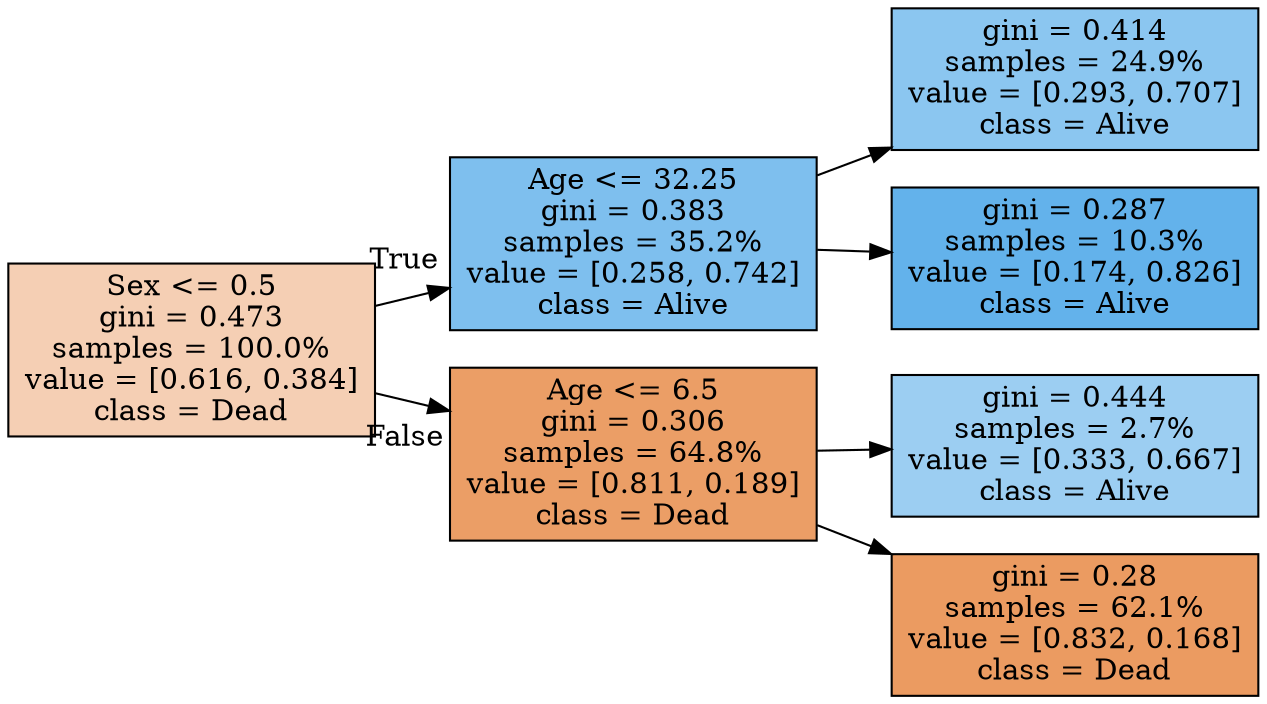 digraph Tree {
node [shape=box, style="filled", color="black"] ;
rankdir=LR ;
0 [label="Sex <= 0.5\ngini = 0.473\nsamples = 100.0%\nvalue = [0.616, 0.384]\nclass = Dead", fillcolor="#e5813960"] ;
1 [label="Age <= 32.25\ngini = 0.383\nsamples = 35.2%\nvalue = [0.258, 0.742]\nclass = Alive", fillcolor="#399de5a6"] ;
0 -> 1 [labeldistance=2.5, labelangle=-45, headlabel="True"] ;
2 [label="gini = 0.414\nsamples = 24.9%\nvalue = [0.293, 0.707]\nclass = Alive", fillcolor="#399de595"] ;
1 -> 2 ;
3 [label="gini = 0.287\nsamples = 10.3%\nvalue = [0.174, 0.826]\nclass = Alive", fillcolor="#399de5c9"] ;
1 -> 3 ;
4 [label="Age <= 6.5\ngini = 0.306\nsamples = 64.8%\nvalue = [0.811, 0.189]\nclass = Dead", fillcolor="#e58139c4"] ;
0 -> 4 [labeldistance=2.5, labelangle=45, headlabel="False"] ;
5 [label="gini = 0.444\nsamples = 2.7%\nvalue = [0.333, 0.667]\nclass = Alive", fillcolor="#399de57f"] ;
4 -> 5 ;
6 [label="gini = 0.28\nsamples = 62.1%\nvalue = [0.832, 0.168]\nclass = Dead", fillcolor="#e58139cb"] ;
4 -> 6 ;
}
